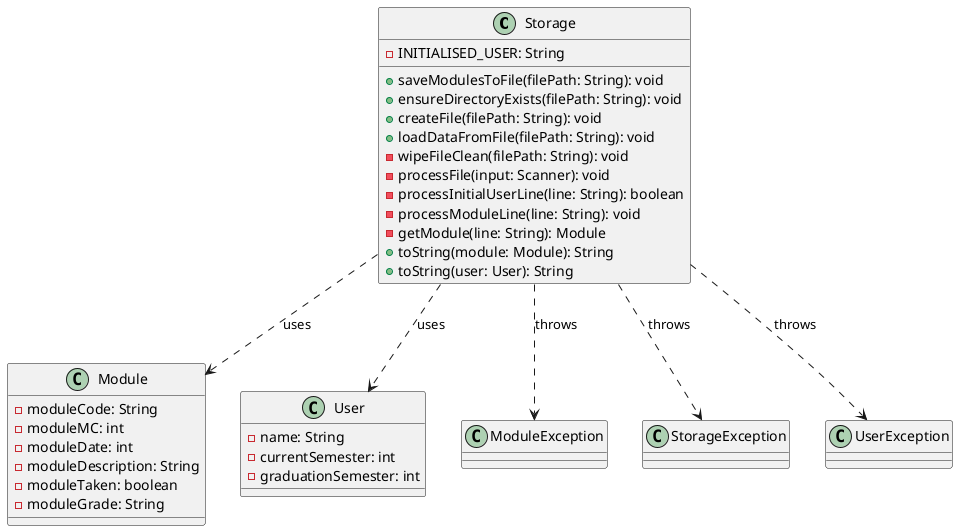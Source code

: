 @startuml

class Storage {
    - INITIALISED_USER: String
    + saveModulesToFile(filePath: String): void
    + ensureDirectoryExists(filePath: String): void
    + createFile(filePath: String): void
    + loadDataFromFile(filePath: String): void
    - wipeFileClean(filePath: String): void
    - processFile(input: Scanner): void
    - processInitialUserLine(line: String): boolean
    - processModuleLine(line: String): void
    - getModule(line: String): Module
    + toString(module: Module): String
    + toString(user: User): String
}

class Module {
    - moduleCode: String
    - moduleMC: int
    - moduleDate: int
    - moduleDescription: String
    - moduleTaken: boolean
    - moduleGrade: String
}

class User {
    - name: String
    - currentSemester: int
    - graduationSemester: int
}

class ModuleException {
}

class StorageException {
}

class UserException {
}

Storage ..> Module : uses
Storage ..> User : uses
Storage ..> StorageException : throws
Storage ..> ModuleException : throws
Storage ..> UserException : throws

@enduml
